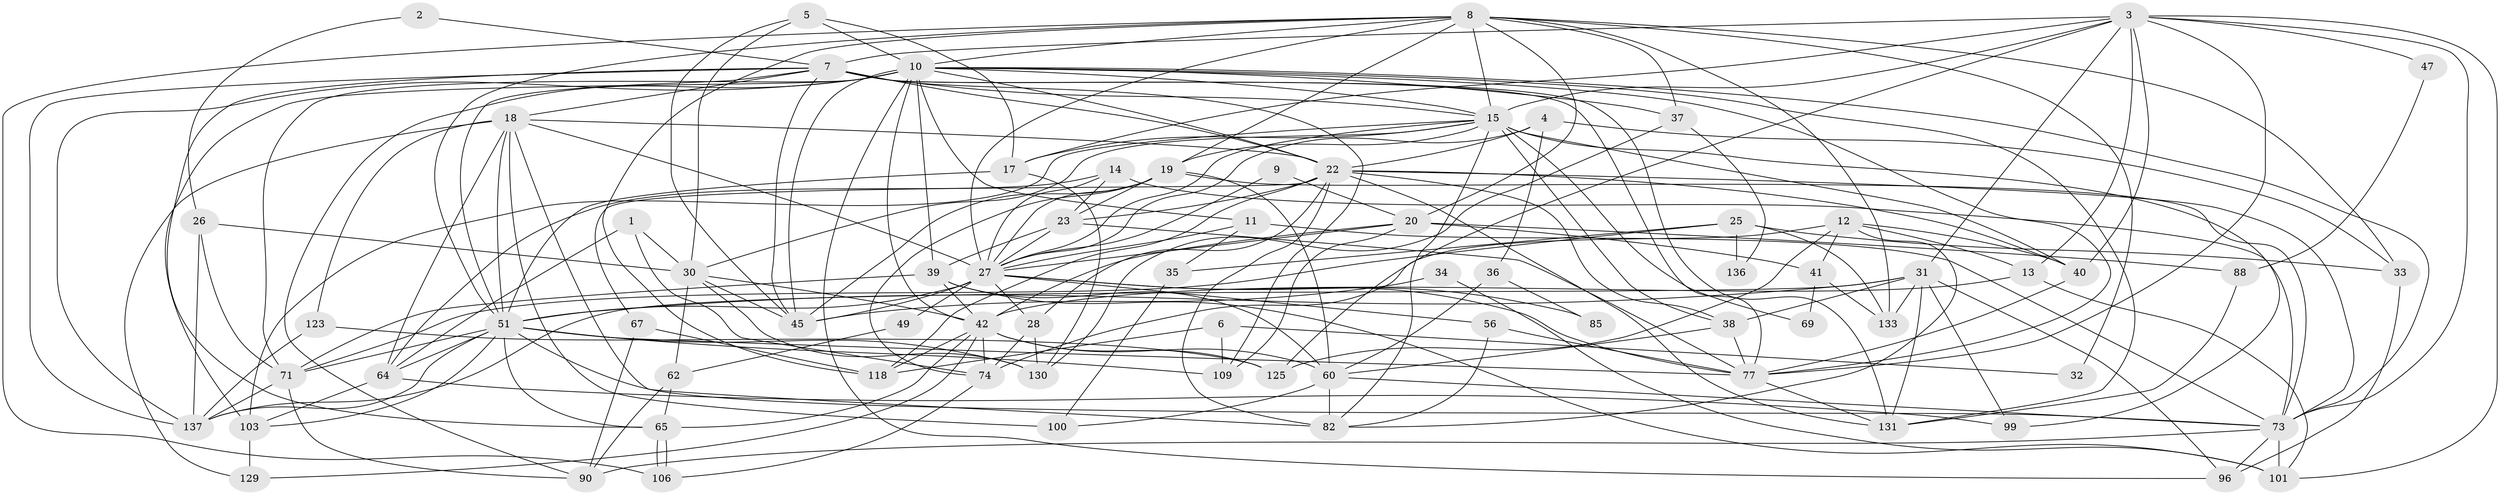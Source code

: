 // original degree distribution, {3: 0.24489795918367346, 2: 0.14965986394557823, 4: 0.30612244897959184, 5: 0.14965986394557823, 7: 0.027210884353741496, 6: 0.09523809523809523, 8: 0.013605442176870748, 9: 0.013605442176870748}
// Generated by graph-tools (version 1.1) at 2025/15/03/09/25 04:15:16]
// undirected, 73 vertices, 210 edges
graph export_dot {
graph [start="1"]
  node [color=gray90,style=filled];
  1;
  2;
  3 [super="+21+80"];
  4;
  5;
  6;
  7 [super="+144+138+63"];
  8 [super="+120+16"];
  9;
  10 [super="+81+128+54"];
  11;
  12 [super="+114"];
  13 [super="+104"];
  14 [super="+116"];
  15 [super="+98+24"];
  17 [super="+122"];
  18 [super="+68+87"];
  19 [super="+48+97"];
  20 [super="+72"];
  22 [super="+124+50+92"];
  23 [super="+95"];
  25 [super="+83"];
  26;
  27 [super="+86+29+145"];
  28;
  30 [super="+117"];
  31 [super="+75+140+59"];
  32;
  33;
  34;
  35;
  36;
  37;
  38 [super="+142+113"];
  39 [super="+111"];
  40 [super="+121+43"];
  41 [super="+44"];
  42 [super="+53+52"];
  45 [super="+143+105+58"];
  47;
  49;
  51 [super="+76+91+79"];
  56;
  60 [super="+147"];
  62;
  64 [super="+66"];
  65 [super="+70"];
  67;
  69;
  71 [super="+89"];
  73 [super="+135+93+141"];
  74 [super="+107"];
  77 [super="+102"];
  82 [super="+126"];
  85;
  88;
  90;
  96;
  99;
  100;
  101;
  103 [super="+112"];
  106;
  109;
  118;
  123;
  125;
  129;
  130;
  131;
  133;
  136;
  137 [super="+146"];
  1 -- 74;
  1 -- 64;
  1 -- 30;
  2 -- 26;
  2 -- 7;
  3 -- 17;
  3 -- 7;
  3 -- 73;
  3 -- 101;
  3 -- 13;
  3 -- 77;
  3 -- 47;
  3 -- 15;
  3 -- 125;
  3 -- 31;
  3 -- 40;
  4 -- 33;
  4 -- 36;
  4 -- 27;
  4 -- 22;
  5 -- 45;
  5 -- 30;
  5 -- 17;
  5 -- 10;
  6 -- 109;
  6 -- 118;
  6 -- 32;
  7 -- 131;
  7 -- 77;
  7 -- 65;
  7 -- 137;
  7 -- 15;
  7 -- 109;
  7 -- 22;
  7 -- 51;
  7 -- 18;
  7 -- 45;
  8 -- 32;
  8 -- 33;
  8 -- 118;
  8 -- 10;
  8 -- 19;
  8 -- 51;
  8 -- 20;
  8 -- 37;
  8 -- 133;
  8 -- 106;
  8 -- 15;
  8 -- 27;
  9 -- 27;
  9 -- 20;
  10 -- 103;
  10 -- 131;
  10 -- 45;
  10 -- 77;
  10 -- 39 [weight=2];
  10 -- 96;
  10 -- 37;
  10 -- 71;
  10 -- 73;
  10 -- 42;
  10 -- 11;
  10 -- 137;
  10 -- 15;
  10 -- 22;
  10 -- 90;
  11 -- 27;
  11 -- 35;
  11 -- 73;
  12 -- 125;
  12 -- 82;
  12 -- 41;
  12 -- 13;
  12 -- 74;
  12 -- 40;
  13 -- 42;
  13 -- 101;
  14 -- 73 [weight=2];
  14 -- 64;
  14 -- 23;
  14 -- 27;
  15 -- 38;
  15 -- 99;
  15 -- 69;
  15 -- 103;
  15 -- 17;
  15 -- 19;
  15 -- 82;
  15 -- 30;
  15 -- 27;
  15 -- 40;
  17 -- 130;
  17 -- 51;
  18 -- 100 [weight=2];
  18 -- 129;
  18 -- 51;
  18 -- 64;
  18 -- 82;
  18 -- 123;
  18 -- 27 [weight=2];
  18 -- 22;
  19 -- 60;
  19 -- 23;
  19 -- 73;
  19 -- 27;
  19 -- 45;
  19 -- 74;
  20 -- 88;
  20 -- 109;
  20 -- 41;
  20 -- 42;
  20 -- 27;
  22 -- 73;
  22 -- 67;
  22 -- 23;
  22 -- 131;
  22 -- 38;
  22 -- 40;
  22 -- 82;
  22 -- 118;
  22 -- 28;
  23 -- 77;
  23 -- 27;
  23 -- 39;
  25 -- 35;
  25 -- 33;
  25 -- 136;
  25 -- 133;
  25 -- 71;
  26 -- 137;
  26 -- 30;
  26 -- 71;
  27 -- 56;
  27 -- 45;
  27 -- 49;
  27 -- 28;
  27 -- 77;
  27 -- 85;
  27 -- 51;
  28 -- 130;
  28 -- 74;
  30 -- 130;
  30 -- 62;
  30 -- 42;
  30 -- 45;
  31 -- 131;
  31 -- 38;
  31 -- 99;
  31 -- 51 [weight=2];
  31 -- 96;
  31 -- 133;
  31 -- 137;
  33 -- 96;
  34 -- 101;
  34 -- 45;
  35 -- 100;
  36 -- 85;
  36 -- 60;
  37 -- 130;
  37 -- 136;
  38 -- 77;
  38 -- 60;
  39 -- 101;
  39 -- 71;
  39 -- 42;
  39 -- 60;
  40 -- 77;
  41 -- 69;
  41 -- 133;
  42 -- 129;
  42 -- 65;
  42 -- 60;
  42 -- 74;
  42 -- 118;
  42 -- 125;
  47 -- 88;
  49 -- 62;
  51 -- 65;
  51 -- 137;
  51 -- 64;
  51 -- 130;
  51 -- 103;
  51 -- 77;
  51 -- 73 [weight=2];
  51 -- 71;
  51 -- 109;
  56 -- 82;
  56 -- 77;
  60 -- 82;
  60 -- 100;
  60 -- 73;
  62 -- 65;
  62 -- 90;
  64 -- 99;
  64 -- 103;
  65 -- 106;
  65 -- 106;
  67 -- 118;
  67 -- 90;
  71 -- 90;
  71 -- 137;
  73 -- 101;
  73 -- 96;
  73 -- 90;
  74 -- 106;
  77 -- 131;
  88 -- 131;
  103 -- 129;
  123 -- 137;
  123 -- 125;
}
